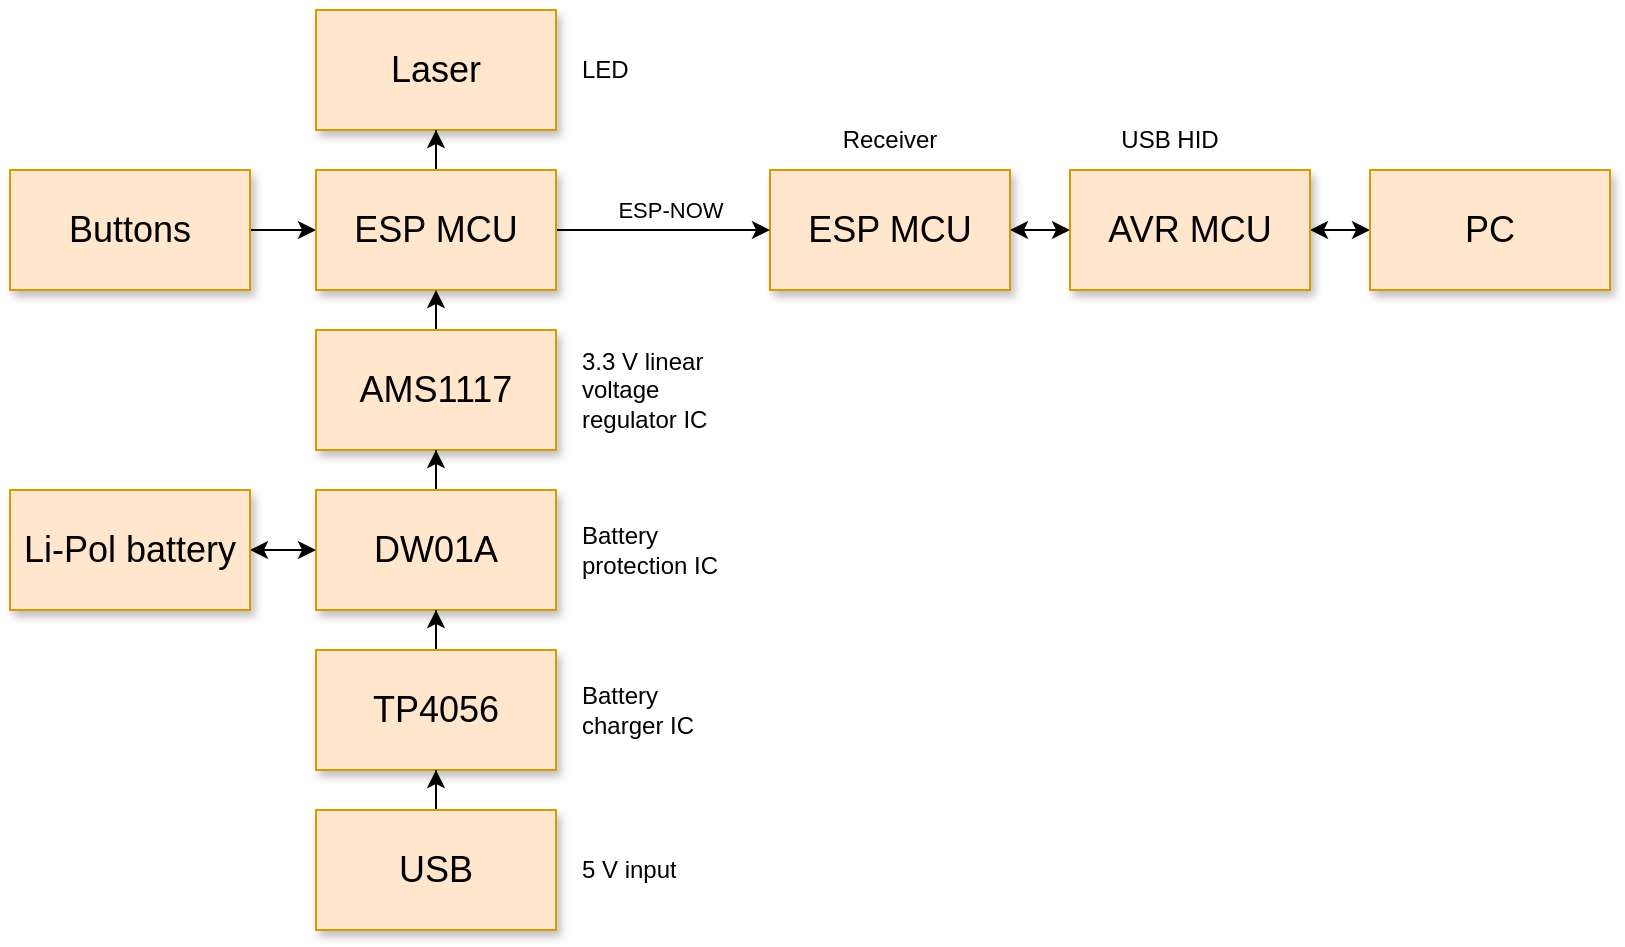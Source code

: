 <mxfile version="24.0.4" type="device">
  <diagram name="Page-1" id="90a13364-a465-7bf4-72fc-28e22215d7a0">
    <mxGraphModel dx="1688" dy="632" grid="1" gridSize="10" guides="1" tooltips="1" connect="1" arrows="1" fold="1" page="1" pageScale="1.5" pageWidth="1169" pageHeight="826" background="none" math="0" shadow="0">
      <root>
        <mxCell id="0" style=";html=1;" />
        <mxCell id="1" style=";html=1;" parent="0" />
        <mxCell id="3a17f1ce550125da-4" value="Laser" style="whiteSpace=wrap;html=1;shadow=1;fontSize=18;fillColor=#ffe6cc;strokeColor=#d79b00;" parent="1" vertex="1">
          <mxGeometry x="673" y="510" width="120" height="60" as="geometry" />
        </mxCell>
        <mxCell id="1jCkPo_z_0LnxoEgLk_F-8" value="" style="edgeStyle=orthogonalEdgeStyle;rounded=0;orthogonalLoop=1;jettySize=auto;html=1;startArrow=classic;startFill=1;" parent="1" source="3a17f1ce550125da-7" target="1jCkPo_z_0LnxoEgLk_F-3" edge="1">
          <mxGeometry relative="1" as="geometry" />
        </mxCell>
        <mxCell id="3a17f1ce550125da-7" value="ESP MCU" style="whiteSpace=wrap;html=1;shadow=1;fontSize=18;fillColor=#ffe6cc;strokeColor=#d79b00;" parent="1" vertex="1">
          <mxGeometry x="900" y="590" width="120" height="60" as="geometry" />
        </mxCell>
        <mxCell id="S1aHPvI7XwZI9kH2xxPf-20" value="" style="edgeStyle=orthogonalEdgeStyle;rounded=0;orthogonalLoop=1;jettySize=auto;html=1;" edge="1" parent="1" source="1jCkPo_z_0LnxoEgLk_F-1" target="1jCkPo_z_0LnxoEgLk_F-2">
          <mxGeometry relative="1" as="geometry" />
        </mxCell>
        <mxCell id="1jCkPo_z_0LnxoEgLk_F-1" value="Buttons" style="whiteSpace=wrap;html=1;shadow=1;fontSize=18;fillColor=#ffe6cc;strokeColor=#d79b00;" parent="1" vertex="1">
          <mxGeometry x="520" y="590" width="120" height="60" as="geometry" />
        </mxCell>
        <mxCell id="1jCkPo_z_0LnxoEgLk_F-6" style="edgeStyle=orthogonalEdgeStyle;rounded=0;orthogonalLoop=1;jettySize=auto;html=1;" parent="1" source="1jCkPo_z_0LnxoEgLk_F-2" target="3a17f1ce550125da-7" edge="1">
          <mxGeometry relative="1" as="geometry" />
        </mxCell>
        <mxCell id="1jCkPo_z_0LnxoEgLk_F-18" value="ESP-NOW" style="edgeLabel;html=1;align=center;verticalAlign=middle;resizable=0;points=[];" parent="1jCkPo_z_0LnxoEgLk_F-6" vertex="1" connectable="0">
          <mxGeometry x="0.028" y="-1" relative="1" as="geometry">
            <mxPoint x="2" y="-11" as="offset" />
          </mxGeometry>
        </mxCell>
        <mxCell id="1jCkPo_z_0LnxoEgLk_F-7" value="" style="edgeStyle=orthogonalEdgeStyle;rounded=0;orthogonalLoop=1;jettySize=auto;html=1;" parent="1" source="1jCkPo_z_0LnxoEgLk_F-2" target="3a17f1ce550125da-4" edge="1">
          <mxGeometry relative="1" as="geometry" />
        </mxCell>
        <mxCell id="1jCkPo_z_0LnxoEgLk_F-2" value="ESP MCU" style="whiteSpace=wrap;html=1;shadow=1;fontSize=18;fillColor=#ffe6cc;strokeColor=#d79b00;" parent="1" vertex="1">
          <mxGeometry x="673" y="590" width="120" height="60" as="geometry" />
        </mxCell>
        <mxCell id="1jCkPo_z_0LnxoEgLk_F-11" value="" style="edgeStyle=orthogonalEdgeStyle;rounded=0;orthogonalLoop=1;jettySize=auto;html=1;startArrow=classic;startFill=1;" parent="1" source="1jCkPo_z_0LnxoEgLk_F-3" target="1jCkPo_z_0LnxoEgLk_F-10" edge="1">
          <mxGeometry relative="1" as="geometry" />
        </mxCell>
        <mxCell id="1jCkPo_z_0LnxoEgLk_F-3" value="AVR MCU" style="whiteSpace=wrap;html=1;shadow=1;fontSize=18;fillColor=#ffe6cc;strokeColor=#d79b00;" parent="1" vertex="1">
          <mxGeometry x="1050" y="590" width="120" height="60" as="geometry" />
        </mxCell>
        <mxCell id="1jCkPo_z_0LnxoEgLk_F-10" value="PC" style="whiteSpace=wrap;html=1;shadow=1;fontSize=18;fillColor=#ffe6cc;strokeColor=#d79b00;" parent="1" vertex="1">
          <mxGeometry x="1200" y="590" width="120" height="60" as="geometry" />
        </mxCell>
        <mxCell id="S1aHPvI7XwZI9kH2xxPf-16" style="edgeStyle=orthogonalEdgeStyle;rounded=0;orthogonalLoop=1;jettySize=auto;html=1;exitX=0.5;exitY=0;exitDx=0;exitDy=0;entryX=0.5;entryY=1;entryDx=0;entryDy=0;" edge="1" parent="1" source="S1aHPvI7XwZI9kH2xxPf-11" target="1jCkPo_z_0LnxoEgLk_F-2">
          <mxGeometry relative="1" as="geometry" />
        </mxCell>
        <mxCell id="S1aHPvI7XwZI9kH2xxPf-11" value="AMS1117" style="whiteSpace=wrap;html=1;shadow=1;fontSize=18;fillColor=#ffe6cc;strokeColor=#d79b00;" vertex="1" parent="1">
          <mxGeometry x="673" y="670" width="120" height="60" as="geometry" />
        </mxCell>
        <mxCell id="S1aHPvI7XwZI9kH2xxPf-17" value="" style="edgeStyle=orthogonalEdgeStyle;rounded=0;orthogonalLoop=1;jettySize=auto;html=1;" edge="1" parent="1" source="S1aHPvI7XwZI9kH2xxPf-12" target="S1aHPvI7XwZI9kH2xxPf-11">
          <mxGeometry relative="1" as="geometry" />
        </mxCell>
        <mxCell id="S1aHPvI7XwZI9kH2xxPf-12" value="DW01A" style="whiteSpace=wrap;html=1;shadow=1;fontSize=18;fillColor=#ffe6cc;strokeColor=#d79b00;" vertex="1" parent="1">
          <mxGeometry x="673" y="750" width="120" height="60" as="geometry" />
        </mxCell>
        <mxCell id="S1aHPvI7XwZI9kH2xxPf-18" value="" style="edgeStyle=orthogonalEdgeStyle;rounded=0;orthogonalLoop=1;jettySize=auto;html=1;" edge="1" parent="1" source="S1aHPvI7XwZI9kH2xxPf-13" target="S1aHPvI7XwZI9kH2xxPf-12">
          <mxGeometry relative="1" as="geometry" />
        </mxCell>
        <mxCell id="S1aHPvI7XwZI9kH2xxPf-13" value="TP4056" style="whiteSpace=wrap;html=1;shadow=1;fontSize=18;fillColor=#ffe6cc;strokeColor=#d79b00;" vertex="1" parent="1">
          <mxGeometry x="673" y="830" width="120" height="60" as="geometry" />
        </mxCell>
        <mxCell id="S1aHPvI7XwZI9kH2xxPf-19" value="" style="edgeStyle=orthogonalEdgeStyle;rounded=0;orthogonalLoop=1;jettySize=auto;html=1;" edge="1" parent="1" source="S1aHPvI7XwZI9kH2xxPf-14" target="S1aHPvI7XwZI9kH2xxPf-13">
          <mxGeometry relative="1" as="geometry" />
        </mxCell>
        <mxCell id="S1aHPvI7XwZI9kH2xxPf-14" value="USB" style="whiteSpace=wrap;html=1;shadow=1;fontSize=18;fillColor=#ffe6cc;strokeColor=#d79b00;" vertex="1" parent="1">
          <mxGeometry x="673" y="910" width="120" height="60" as="geometry" />
        </mxCell>
        <mxCell id="S1aHPvI7XwZI9kH2xxPf-22" value="" style="edgeStyle=orthogonalEdgeStyle;rounded=0;orthogonalLoop=1;jettySize=auto;html=1;startArrow=classic;startFill=1;" edge="1" parent="1" source="S1aHPvI7XwZI9kH2xxPf-21" target="S1aHPvI7XwZI9kH2xxPf-12">
          <mxGeometry relative="1" as="geometry" />
        </mxCell>
        <mxCell id="S1aHPvI7XwZI9kH2xxPf-21" value="Li-Pol battery" style="whiteSpace=wrap;html=1;shadow=1;fontSize=18;fillColor=#ffe6cc;strokeColor=#d79b00;" vertex="1" parent="1">
          <mxGeometry x="520" y="750" width="120" height="60" as="geometry" />
        </mxCell>
        <mxCell id="S1aHPvI7XwZI9kH2xxPf-23" value="3.3 V linear voltage regulator IC" style="text;strokeColor=none;fillColor=none;align=left;verticalAlign=middle;spacingLeft=4;spacingRight=4;overflow=hidden;points=[[0,0.5],[1,0.5]];portConstraint=eastwest;rotatable=0;whiteSpace=wrap;html=1;" vertex="1" parent="1">
          <mxGeometry x="800" y="670" width="80" height="60" as="geometry" />
        </mxCell>
        <mxCell id="S1aHPvI7XwZI9kH2xxPf-24" value="Battery protection IC" style="text;strokeColor=none;fillColor=none;align=left;verticalAlign=middle;spacingLeft=4;spacingRight=4;overflow=hidden;points=[[0,0.5],[1,0.5]];portConstraint=eastwest;rotatable=0;whiteSpace=wrap;html=1;" vertex="1" parent="1">
          <mxGeometry x="800" y="750" width="80" height="60" as="geometry" />
        </mxCell>
        <mxCell id="S1aHPvI7XwZI9kH2xxPf-25" value="USB HID" style="text;strokeColor=none;fillColor=none;align=center;verticalAlign=middle;spacingLeft=4;spacingRight=4;overflow=hidden;points=[[0,0.5],[1,0.5]];portConstraint=eastwest;rotatable=0;whiteSpace=wrap;html=1;" vertex="1" parent="1">
          <mxGeometry x="1040" y="560" width="120" height="30" as="geometry" />
        </mxCell>
        <mxCell id="S1aHPvI7XwZI9kH2xxPf-26" value="Receiver" style="text;strokeColor=none;fillColor=none;align=center;verticalAlign=middle;spacingLeft=4;spacingRight=4;overflow=hidden;points=[[0,0.5],[1,0.5]];portConstraint=eastwest;rotatable=0;whiteSpace=wrap;html=1;" vertex="1" parent="1">
          <mxGeometry x="900" y="560" width="120" height="30" as="geometry" />
        </mxCell>
        <mxCell id="S1aHPvI7XwZI9kH2xxPf-27" value="Battery charger IC" style="text;strokeColor=none;fillColor=none;align=left;verticalAlign=middle;spacingLeft=4;spacingRight=4;overflow=hidden;points=[[0,0.5],[1,0.5]];portConstraint=eastwest;rotatable=0;whiteSpace=wrap;html=1;" vertex="1" parent="1">
          <mxGeometry x="800" y="830" width="80" height="60" as="geometry" />
        </mxCell>
        <mxCell id="S1aHPvI7XwZI9kH2xxPf-28" value="5 V input" style="text;strokeColor=none;fillColor=none;align=left;verticalAlign=middle;spacingLeft=4;spacingRight=4;overflow=hidden;points=[[0,0.5],[1,0.5]];portConstraint=eastwest;rotatable=0;whiteSpace=wrap;html=1;" vertex="1" parent="1">
          <mxGeometry x="800" y="910" width="80" height="60" as="geometry" />
        </mxCell>
        <mxCell id="S1aHPvI7XwZI9kH2xxPf-29" value="LED" style="text;strokeColor=none;fillColor=none;align=left;verticalAlign=middle;spacingLeft=4;spacingRight=4;overflow=hidden;points=[[0,0.5],[1,0.5]];portConstraint=eastwest;rotatable=0;whiteSpace=wrap;html=1;" vertex="1" parent="1">
          <mxGeometry x="800" y="510" width="80" height="60" as="geometry" />
        </mxCell>
      </root>
    </mxGraphModel>
  </diagram>
</mxfile>
